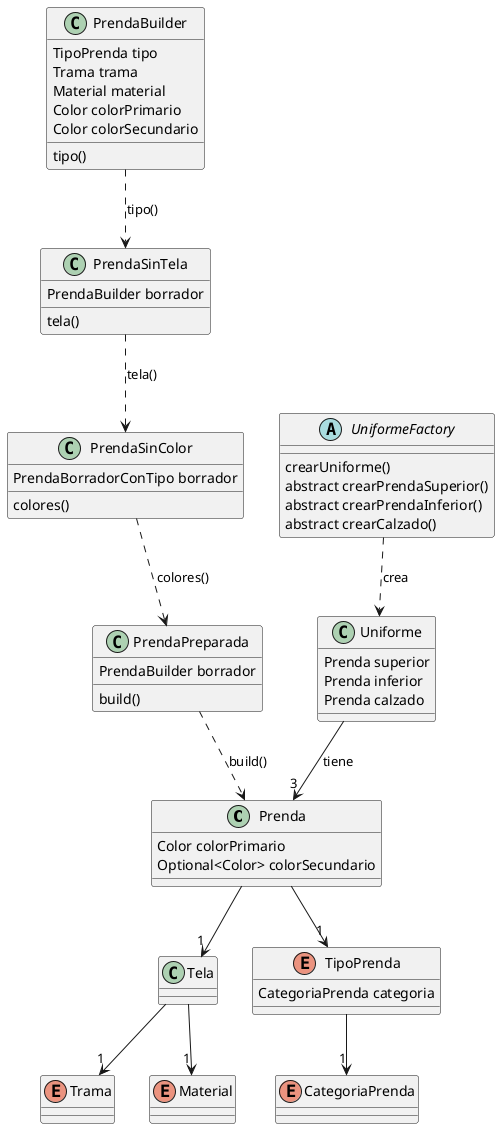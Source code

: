 @startuml qmp_diagrama

class Prenda {
    Color colorPrimario
    Optional<Color> colorSecundario
}

class Tela

Prenda --> "1" Tela

enum Trama
enum Material

Tela --> "1" Trama
Tela --> "1" Material

enum TipoPrenda {
    CategoriaPrenda categoria
}

Prenda --> "1" TipoPrenda

enum CategoriaPrenda

TipoPrenda --> "1" CategoriaPrenda

class PrendaBuilder {
    TipoPrenda tipo
    Trama trama
    Material material
    Color colorPrimario
    Color colorSecundario
    tipo()
}

class PrendaSinTela {
    PrendaBuilder borrador
    tela()
}

PrendaBuilder ..> PrendaSinTela : tipo()

class PrendaSinColor {
    PrendaBorradorConTipo borrador
    colores()
}

PrendaSinTela ..> PrendaSinColor : tela()

class PrendaPreparada {
    PrendaBuilder borrador
    build()
}

PrendaSinColor ..> PrendaPreparada : colores()

PrendaPreparada ..> Prenda : build()

class Uniforme {
    Prenda superior
    Prenda inferior
    Prenda calzado
}

Uniforme --> "3" Prenda : tiene

abstract class UniformeFactory{
    crearUniforme()
    abstract crearPrendaSuperior()
    abstract crearPrendaInferior()
    abstract crearCalzado()
}

UniformeFactory ..> Uniforme : crea

@enduml